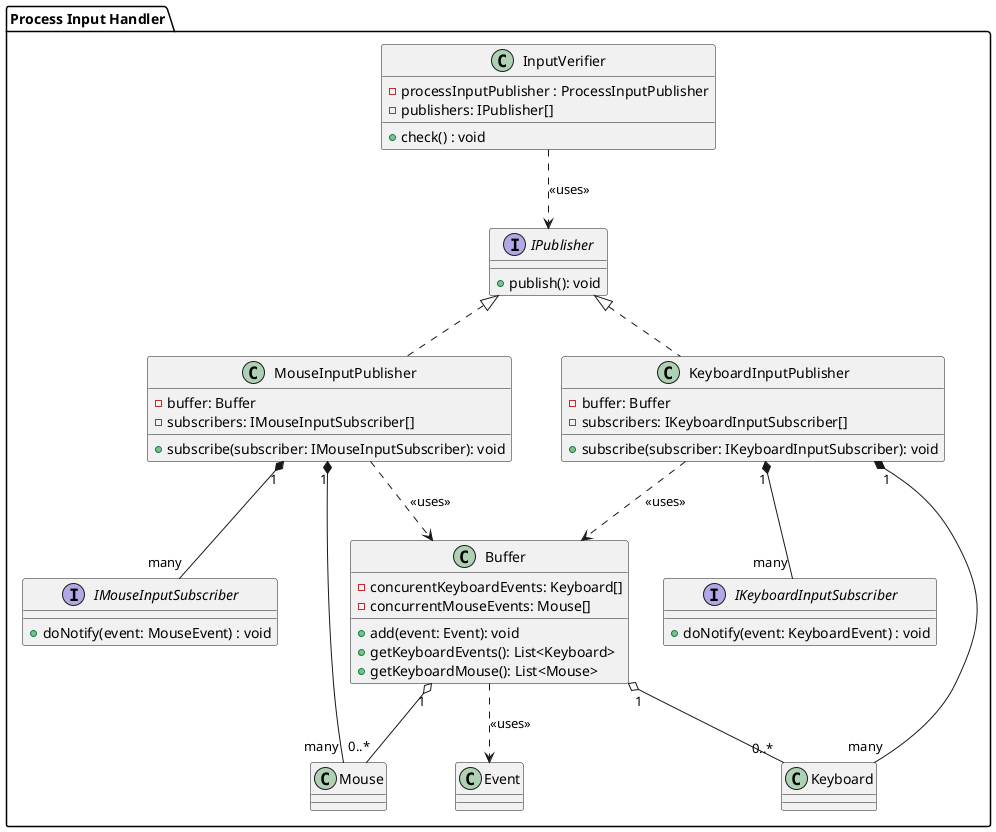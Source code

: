 @startuml
package "Process Input Handler" {
!startsub INTERFACE
    interface IKeyboardInputSubscriber {
        +doNotify(event: KeyboardEvent) : void
    }

    interface IMouseInputSubscriber {
        +doNotify(event: MouseEvent) : void
    }
!endsub

    interface IPublisher {
        +publish(): void
    }
    IPublisher <|.. MouseInputPublisher
    IPublisher <|.. KeyboardInputPublisher

    class MouseInputPublisher  {
        -buffer: Buffer
        -subscribers: IMouseInputSubscriber[]
        +subscribe(subscriber: IMouseInputSubscriber): void
    }
    MouseInputPublisher "1" *-- "many" Mouse
    MouseInputPublisher "1" *-- "many" IMouseInputSubscriber
    MouseInputPublisher ..> Buffer: <<uses>>

    class KeyboardInputPublisher {
        -buffer: Buffer
        -subscribers: IKeyboardInputSubscriber[]
        +subscribe(subscriber: IKeyboardInputSubscriber): void
    }
    KeyboardInputPublisher "1" *-- "many" Keyboard
    KeyboardInputPublisher "1" *-- "many" IKeyboardInputSubscriber
    KeyboardInputPublisher ..> Buffer: <<uses>>

  class InputVerifier {
    -processInputPublisher : ProcessInputPublisher
    -publishers: IPublisher[]
    +check() : void
  }
  InputVerifier ..> IPublisher: <<uses>>

  class Buffer {
    -concurentKeyboardEvents: Keyboard[]
    -concurrentMouseEvents: Mouse[]
    +add(event: Event): void
    +getKeyboardEvents(): List<Keyboard>
    +getKeyboardMouse(): List<Mouse>
  }
  Buffer "1" o-- "0..*" Mouse
  Buffer "1" o-- "0..*" Keyboard
  Buffer ..> Event: <<uses>>

}
@enduml

